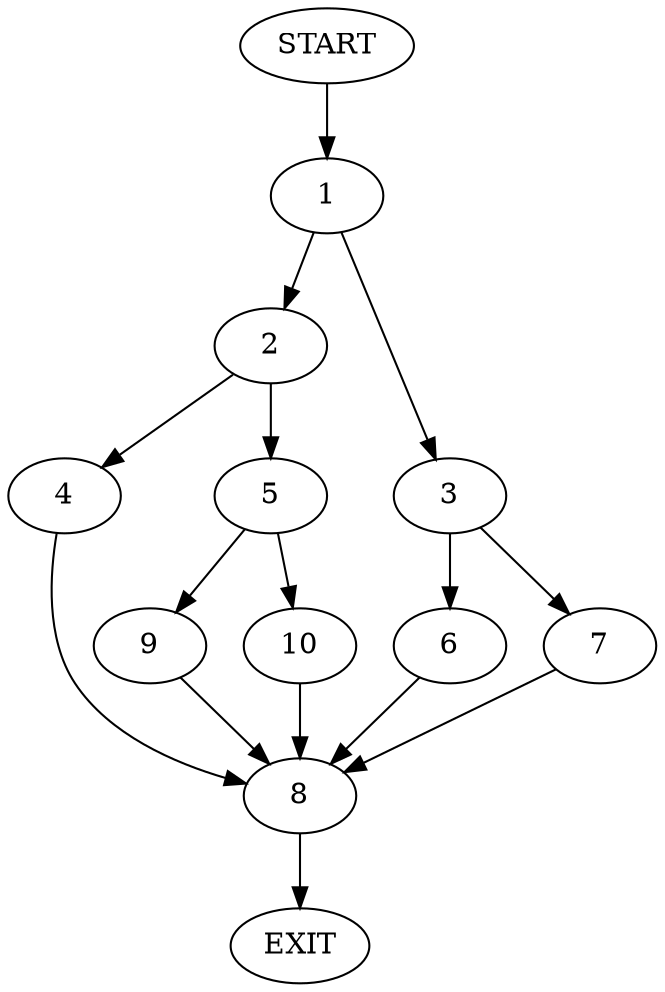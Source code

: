digraph {
0 [label="START"]
11 [label="EXIT"]
0 -> 1
1 -> 2
1 -> 3
2 -> 4
2 -> 5
3 -> 6
3 -> 7
6 -> 8
7 -> 8
8 -> 11
4 -> 8
5 -> 9
5 -> 10
10 -> 8
9 -> 8
}
